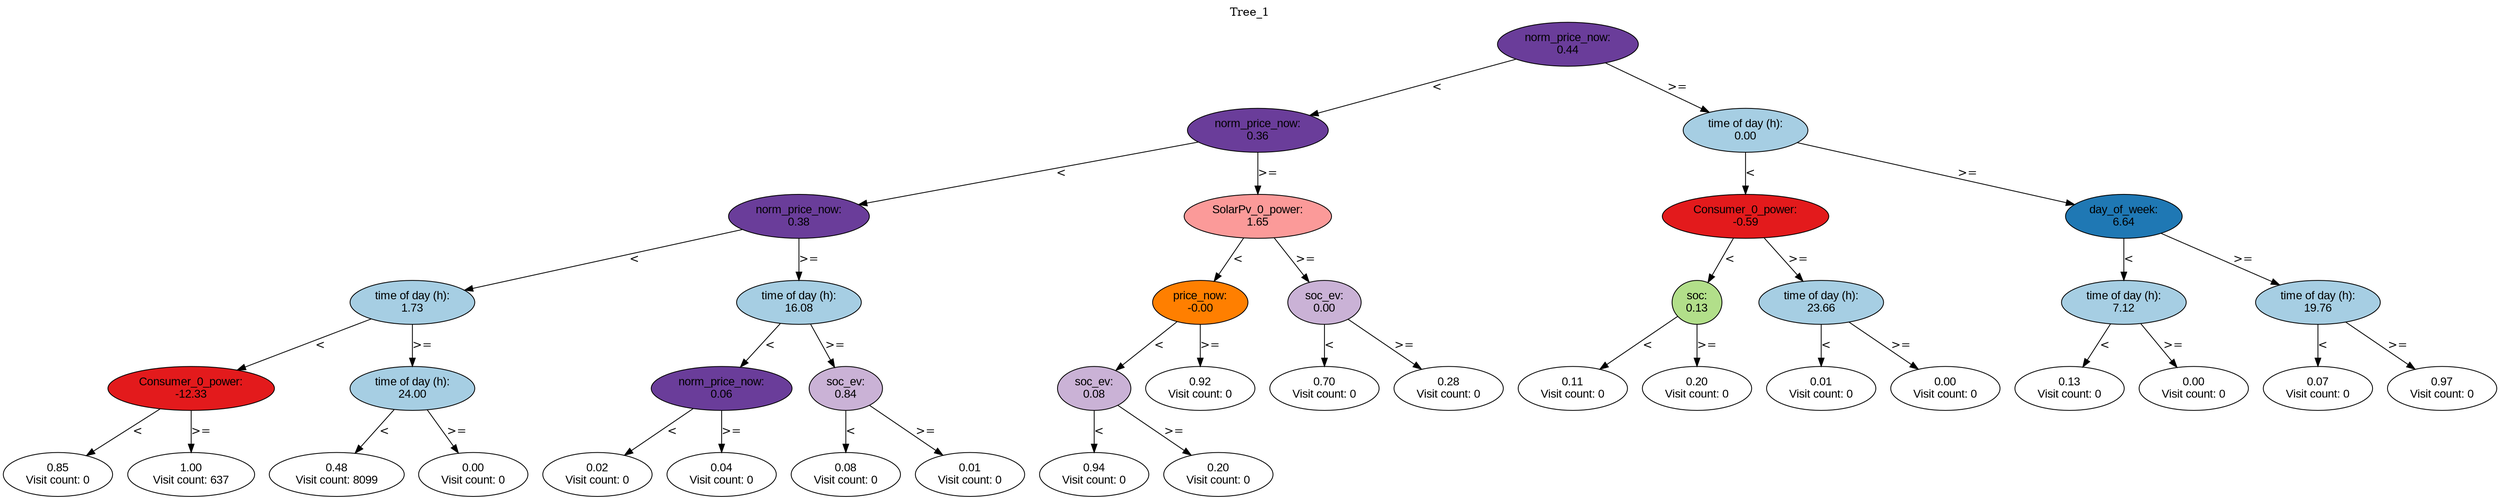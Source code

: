 digraph BST {
    node [fontname="Arial" style=filled colorscheme=paired12];
    0 [ label = "norm_price_now:
0.44" fillcolor=10];
    1 [ label = "norm_price_now:
0.36" fillcolor=10];
    2 [ label = "norm_price_now:
0.38" fillcolor=10];
    3 [ label = "time of day (h):
1.73" fillcolor=1];
    4 [ label = "Consumer_0_power:
-12.33" fillcolor=6];
    5 [ label = "0.85
Visit count: 0" fillcolor=white];
    6 [ label = "1.00
Visit count: 637" fillcolor=white];
    7 [ label = "time of day (h):
24.00" fillcolor=1];
    8 [ label = "0.48
Visit count: 8099" fillcolor=white];
    9 [ label = "0.00
Visit count: 0" fillcolor=white];
    10 [ label = "time of day (h):
16.08" fillcolor=1];
    11 [ label = "norm_price_now:
0.06" fillcolor=10];
    12 [ label = "0.02
Visit count: 0" fillcolor=white];
    13 [ label = "0.04
Visit count: 0" fillcolor=white];
    14 [ label = "soc_ev:
0.84" fillcolor=9];
    15 [ label = "0.08
Visit count: 0" fillcolor=white];
    16 [ label = "0.01
Visit count: 0" fillcolor=white];
    17 [ label = "SolarPv_0_power:
1.65" fillcolor=5];
    18 [ label = "price_now:
-0.00" fillcolor=8];
    19 [ label = "soc_ev:
0.08" fillcolor=9];
    20 [ label = "0.94
Visit count: 0" fillcolor=white];
    21 [ label = "0.20
Visit count: 0" fillcolor=white];
    22 [ label = "0.92
Visit count: 0" fillcolor=white];
    23 [ label = "soc_ev:
0.00" fillcolor=9];
    24 [ label = "0.70
Visit count: 0" fillcolor=white];
    25 [ label = "0.28
Visit count: 0" fillcolor=white];
    26 [ label = "time of day (h):
0.00" fillcolor=1];
    27 [ label = "Consumer_0_power:
-0.59" fillcolor=6];
    28 [ label = "soc:
0.13" fillcolor=3];
    29 [ label = "0.11
Visit count: 0" fillcolor=white];
    30 [ label = "0.20
Visit count: 0" fillcolor=white];
    31 [ label = "time of day (h):
23.66" fillcolor=1];
    32 [ label = "0.01
Visit count: 0" fillcolor=white];
    33 [ label = "0.00
Visit count: 0" fillcolor=white];
    34 [ label = "day_of_week:
6.64" fillcolor=2];
    35 [ label = "time of day (h):
7.12" fillcolor=1];
    36 [ label = "0.13
Visit count: 0" fillcolor=white];
    37 [ label = "0.00
Visit count: 0" fillcolor=white];
    38 [ label = "time of day (h):
19.76" fillcolor=1];
    39 [ label = "0.07
Visit count: 0" fillcolor=white];
    40 [ label = "0.97
Visit count: 0" fillcolor=white];

    0  -> 1[ label = "<"];
    0  -> 26[ label = ">="];
    1  -> 2[ label = "<"];
    1  -> 17[ label = ">="];
    2  -> 3[ label = "<"];
    2  -> 10[ label = ">="];
    3  -> 4[ label = "<"];
    3  -> 7[ label = ">="];
    4  -> 5[ label = "<"];
    4  -> 6[ label = ">="];
    7  -> 8[ label = "<"];
    7  -> 9[ label = ">="];
    10  -> 11[ label = "<"];
    10  -> 14[ label = ">="];
    11  -> 12[ label = "<"];
    11  -> 13[ label = ">="];
    14  -> 15[ label = "<"];
    14  -> 16[ label = ">="];
    17  -> 18[ label = "<"];
    17  -> 23[ label = ">="];
    18  -> 19[ label = "<"];
    18  -> 22[ label = ">="];
    19  -> 20[ label = "<"];
    19  -> 21[ label = ">="];
    23  -> 24[ label = "<"];
    23  -> 25[ label = ">="];
    26  -> 27[ label = "<"];
    26  -> 34[ label = ">="];
    27  -> 28[ label = "<"];
    27  -> 31[ label = ">="];
    28  -> 29[ label = "<"];
    28  -> 30[ label = ">="];
    31  -> 32[ label = "<"];
    31  -> 33[ label = ">="];
    34  -> 35[ label = "<"];
    34  -> 38[ label = ">="];
    35  -> 36[ label = "<"];
    35  -> 37[ label = ">="];
    38  -> 39[ label = "<"];
    38  -> 40[ label = ">="];

    labelloc="t";
    label="Tree_1";
}